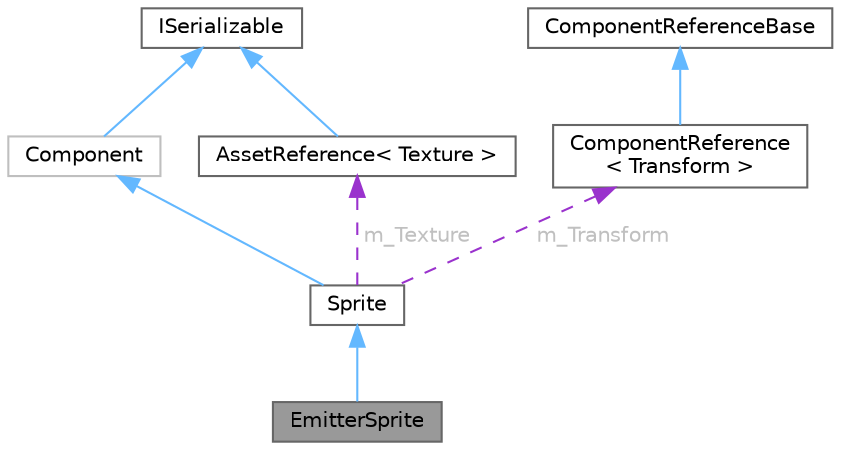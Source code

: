 digraph "EmitterSprite"
{
 // LATEX_PDF_SIZE
  bgcolor="transparent";
  edge [fontname=Helvetica,fontsize=10,labelfontname=Helvetica,labelfontsize=10];
  node [fontname=Helvetica,fontsize=10,shape=box,height=0.2,width=0.4];
  Node1 [id="Node000001",label="EmitterSprite",height=0.2,width=0.4,color="gray40", fillcolor="grey60", style="filled", fontcolor="black",tooltip="A version of Sprite for rendering tilemaps using GPU instancing."];
  Node2 -> Node1 [id="edge1_Node000001_Node000002",dir="back",color="steelblue1",style="solid",tooltip=" "];
  Node2 [id="Node000002",label="Sprite",height=0.2,width=0.4,color="gray40", fillcolor="white", style="filled",URL="$d1/d6d/classSprite.html",tooltip="Stores mesh + texture, along with other data needed to draw a basic 2D sprite."];
  Node3 -> Node2 [id="edge2_Node000002_Node000003",dir="back",color="steelblue1",style="solid",tooltip=" "];
  Node3 [id="Node000003",label="Component",height=0.2,width=0.4,color="grey75", fillcolor="white", style="filled",URL="$d8/d6b/classComponent.html",tooltip=" "];
  Node4 -> Node3 [id="edge3_Node000003_Node000004",dir="back",color="steelblue1",style="solid",tooltip=" "];
  Node4 [id="Node000004",label="ISerializable",height=0.2,width=0.4,color="gray40", fillcolor="white", style="filled",URL="$db/df8/classISerializable.html",tooltip="interface for all serializable objects"];
  Node5 -> Node2 [id="edge4_Node000002_Node000005",dir="back",color="darkorchid3",style="dashed",tooltip=" ",label=" m_Texture",fontcolor="grey" ];
  Node5 [id="Node000005",label="AssetReference\< Texture \>",height=0.2,width=0.4,color="gray40", fillcolor="white", style="filled",URL="$d9/da4/classAssetReference.html",tooltip=" "];
  Node4 -> Node5 [id="edge5_Node000005_Node000004",dir="back",color="steelblue1",style="solid",tooltip=" "];
  Node6 -> Node2 [id="edge6_Node000002_Node000006",dir="back",color="darkorchid3",style="dashed",tooltip=" ",label=" m_Transform",fontcolor="grey" ];
  Node6 [id="Node000006",label="ComponentReference\l\< Transform \>",height=0.2,width=0.4,color="gray40", fillcolor="white", style="filled",URL="$df/d02/classComponentReference.html",tooltip=" "];
  Node7 -> Node6 [id="edge7_Node000006_Node000007",dir="back",color="steelblue1",style="solid",tooltip=" "];
  Node7 [id="Node000007",label="ComponentReferenceBase",height=0.2,width=0.4,color="gray40", fillcolor="white", style="filled",URL="$db/d86/classComponentReferenceBase.html",tooltip="abstract base class for templatized ComponentReferences"];
}
